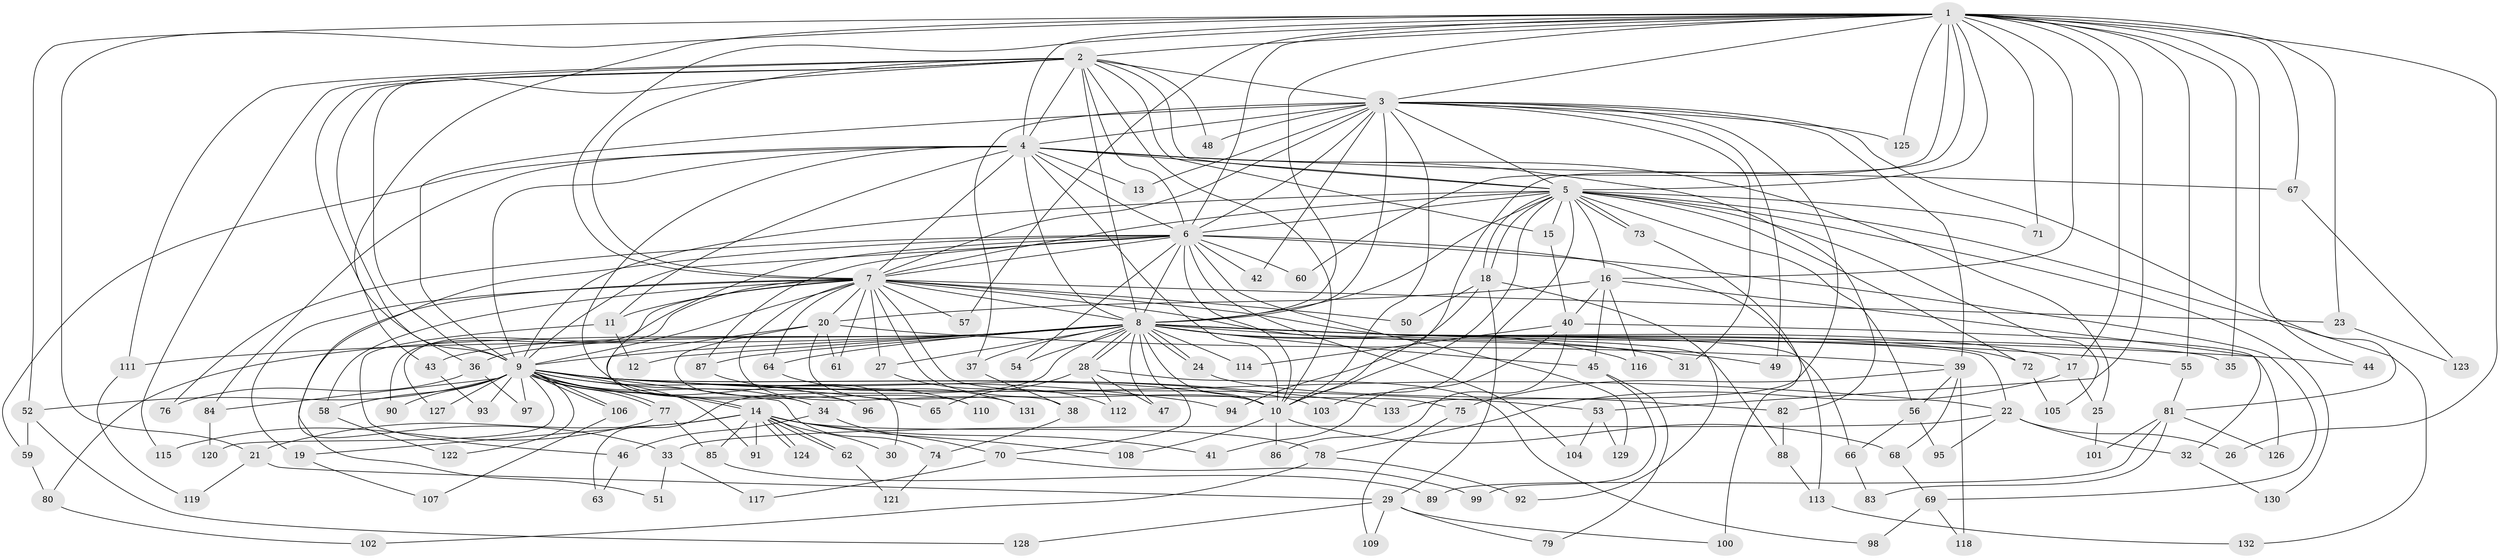 // Generated by graph-tools (version 1.1) at 2025/45/03/09/25 04:45:26]
// undirected, 133 vertices, 291 edges
graph export_dot {
graph [start="1"]
  node [color=gray90,style=filled];
  1;
  2;
  3;
  4;
  5;
  6;
  7;
  8;
  9;
  10;
  11;
  12;
  13;
  14;
  15;
  16;
  17;
  18;
  19;
  20;
  21;
  22;
  23;
  24;
  25;
  26;
  27;
  28;
  29;
  30;
  31;
  32;
  33;
  34;
  35;
  36;
  37;
  38;
  39;
  40;
  41;
  42;
  43;
  44;
  45;
  46;
  47;
  48;
  49;
  50;
  51;
  52;
  53;
  54;
  55;
  56;
  57;
  58;
  59;
  60;
  61;
  62;
  63;
  64;
  65;
  66;
  67;
  68;
  69;
  70;
  71;
  72;
  73;
  74;
  75;
  76;
  77;
  78;
  79;
  80;
  81;
  82;
  83;
  84;
  85;
  86;
  87;
  88;
  89;
  90;
  91;
  92;
  93;
  94;
  95;
  96;
  97;
  98;
  99;
  100;
  101;
  102;
  103;
  104;
  105;
  106;
  107;
  108;
  109;
  110;
  111;
  112;
  113;
  114;
  115;
  116;
  117;
  118;
  119;
  120;
  121;
  122;
  123;
  124;
  125;
  126;
  127;
  128;
  129;
  130;
  131;
  132;
  133;
  1 -- 2;
  1 -- 3;
  1 -- 4;
  1 -- 5;
  1 -- 6;
  1 -- 7;
  1 -- 8;
  1 -- 9;
  1 -- 10;
  1 -- 16;
  1 -- 17;
  1 -- 21;
  1 -- 23;
  1 -- 26;
  1 -- 35;
  1 -- 44;
  1 -- 52;
  1 -- 53;
  1 -- 55;
  1 -- 57;
  1 -- 60;
  1 -- 67;
  1 -- 71;
  1 -- 125;
  2 -- 3;
  2 -- 4;
  2 -- 5;
  2 -- 6;
  2 -- 7;
  2 -- 8;
  2 -- 9;
  2 -- 10;
  2 -- 15;
  2 -- 36;
  2 -- 43;
  2 -- 48;
  2 -- 111;
  2 -- 115;
  3 -- 4;
  3 -- 5;
  3 -- 6;
  3 -- 7;
  3 -- 8;
  3 -- 9;
  3 -- 10;
  3 -- 13;
  3 -- 31;
  3 -- 37;
  3 -- 39;
  3 -- 42;
  3 -- 48;
  3 -- 49;
  3 -- 81;
  3 -- 125;
  3 -- 133;
  4 -- 5;
  4 -- 6;
  4 -- 7;
  4 -- 8;
  4 -- 9;
  4 -- 10;
  4 -- 11;
  4 -- 13;
  4 -- 25;
  4 -- 59;
  4 -- 67;
  4 -- 82;
  4 -- 84;
  4 -- 110;
  5 -- 6;
  5 -- 7;
  5 -- 8;
  5 -- 9;
  5 -- 10;
  5 -- 15;
  5 -- 16;
  5 -- 18;
  5 -- 18;
  5 -- 56;
  5 -- 71;
  5 -- 72;
  5 -- 73;
  5 -- 73;
  5 -- 103;
  5 -- 105;
  5 -- 130;
  5 -- 132;
  6 -- 7;
  6 -- 8;
  6 -- 9;
  6 -- 10;
  6 -- 30;
  6 -- 33;
  6 -- 42;
  6 -- 54;
  6 -- 60;
  6 -- 69;
  6 -- 76;
  6 -- 87;
  6 -- 104;
  6 -- 113;
  6 -- 129;
  7 -- 8;
  7 -- 9;
  7 -- 10;
  7 -- 11;
  7 -- 19;
  7 -- 20;
  7 -- 23;
  7 -- 27;
  7 -- 50;
  7 -- 51;
  7 -- 57;
  7 -- 58;
  7 -- 61;
  7 -- 64;
  7 -- 66;
  7 -- 75;
  7 -- 88;
  7 -- 90;
  7 -- 127;
  7 -- 131;
  8 -- 9;
  8 -- 10;
  8 -- 12;
  8 -- 17;
  8 -- 22;
  8 -- 24;
  8 -- 24;
  8 -- 27;
  8 -- 28;
  8 -- 28;
  8 -- 31;
  8 -- 35;
  8 -- 36;
  8 -- 37;
  8 -- 43;
  8 -- 44;
  8 -- 45;
  8 -- 47;
  8 -- 49;
  8 -- 54;
  8 -- 55;
  8 -- 63;
  8 -- 64;
  8 -- 70;
  8 -- 72;
  8 -- 80;
  8 -- 87;
  8 -- 111;
  8 -- 114;
  8 -- 116;
  9 -- 10;
  9 -- 14;
  9 -- 14;
  9 -- 22;
  9 -- 34;
  9 -- 52;
  9 -- 53;
  9 -- 58;
  9 -- 65;
  9 -- 74;
  9 -- 77;
  9 -- 77;
  9 -- 84;
  9 -- 90;
  9 -- 91;
  9 -- 93;
  9 -- 94;
  9 -- 96;
  9 -- 97;
  9 -- 103;
  9 -- 106;
  9 -- 106;
  9 -- 120;
  9 -- 122;
  9 -- 127;
  9 -- 133;
  10 -- 68;
  10 -- 86;
  10 -- 108;
  11 -- 12;
  11 -- 46;
  14 -- 19;
  14 -- 21;
  14 -- 30;
  14 -- 41;
  14 -- 62;
  14 -- 62;
  14 -- 78;
  14 -- 85;
  14 -- 91;
  14 -- 108;
  14 -- 124;
  14 -- 124;
  15 -- 40;
  16 -- 20;
  16 -- 32;
  16 -- 40;
  16 -- 45;
  16 -- 116;
  17 -- 25;
  17 -- 78;
  18 -- 29;
  18 -- 50;
  18 -- 92;
  18 -- 94;
  19 -- 107;
  20 -- 34;
  20 -- 38;
  20 -- 39;
  20 -- 61;
  20 -- 96;
  21 -- 29;
  21 -- 119;
  22 -- 26;
  22 -- 32;
  22 -- 33;
  22 -- 95;
  23 -- 123;
  24 -- 82;
  25 -- 101;
  27 -- 112;
  28 -- 47;
  28 -- 65;
  28 -- 98;
  28 -- 112;
  29 -- 79;
  29 -- 100;
  29 -- 109;
  29 -- 128;
  32 -- 130;
  33 -- 51;
  33 -- 117;
  34 -- 46;
  34 -- 70;
  36 -- 76;
  36 -- 97;
  37 -- 38;
  38 -- 74;
  39 -- 56;
  39 -- 68;
  39 -- 75;
  39 -- 118;
  40 -- 41;
  40 -- 86;
  40 -- 114;
  40 -- 126;
  43 -- 93;
  45 -- 79;
  45 -- 99;
  46 -- 63;
  52 -- 59;
  52 -- 128;
  53 -- 104;
  53 -- 129;
  55 -- 81;
  56 -- 66;
  56 -- 95;
  58 -- 122;
  59 -- 80;
  62 -- 121;
  64 -- 131;
  66 -- 83;
  67 -- 123;
  68 -- 69;
  69 -- 98;
  69 -- 118;
  70 -- 99;
  70 -- 117;
  72 -- 105;
  73 -- 100;
  74 -- 121;
  75 -- 109;
  77 -- 85;
  77 -- 115;
  78 -- 92;
  78 -- 102;
  80 -- 102;
  81 -- 83;
  81 -- 89;
  81 -- 101;
  81 -- 126;
  82 -- 88;
  84 -- 120;
  85 -- 89;
  87 -- 110;
  88 -- 113;
  106 -- 107;
  111 -- 119;
  113 -- 132;
}
